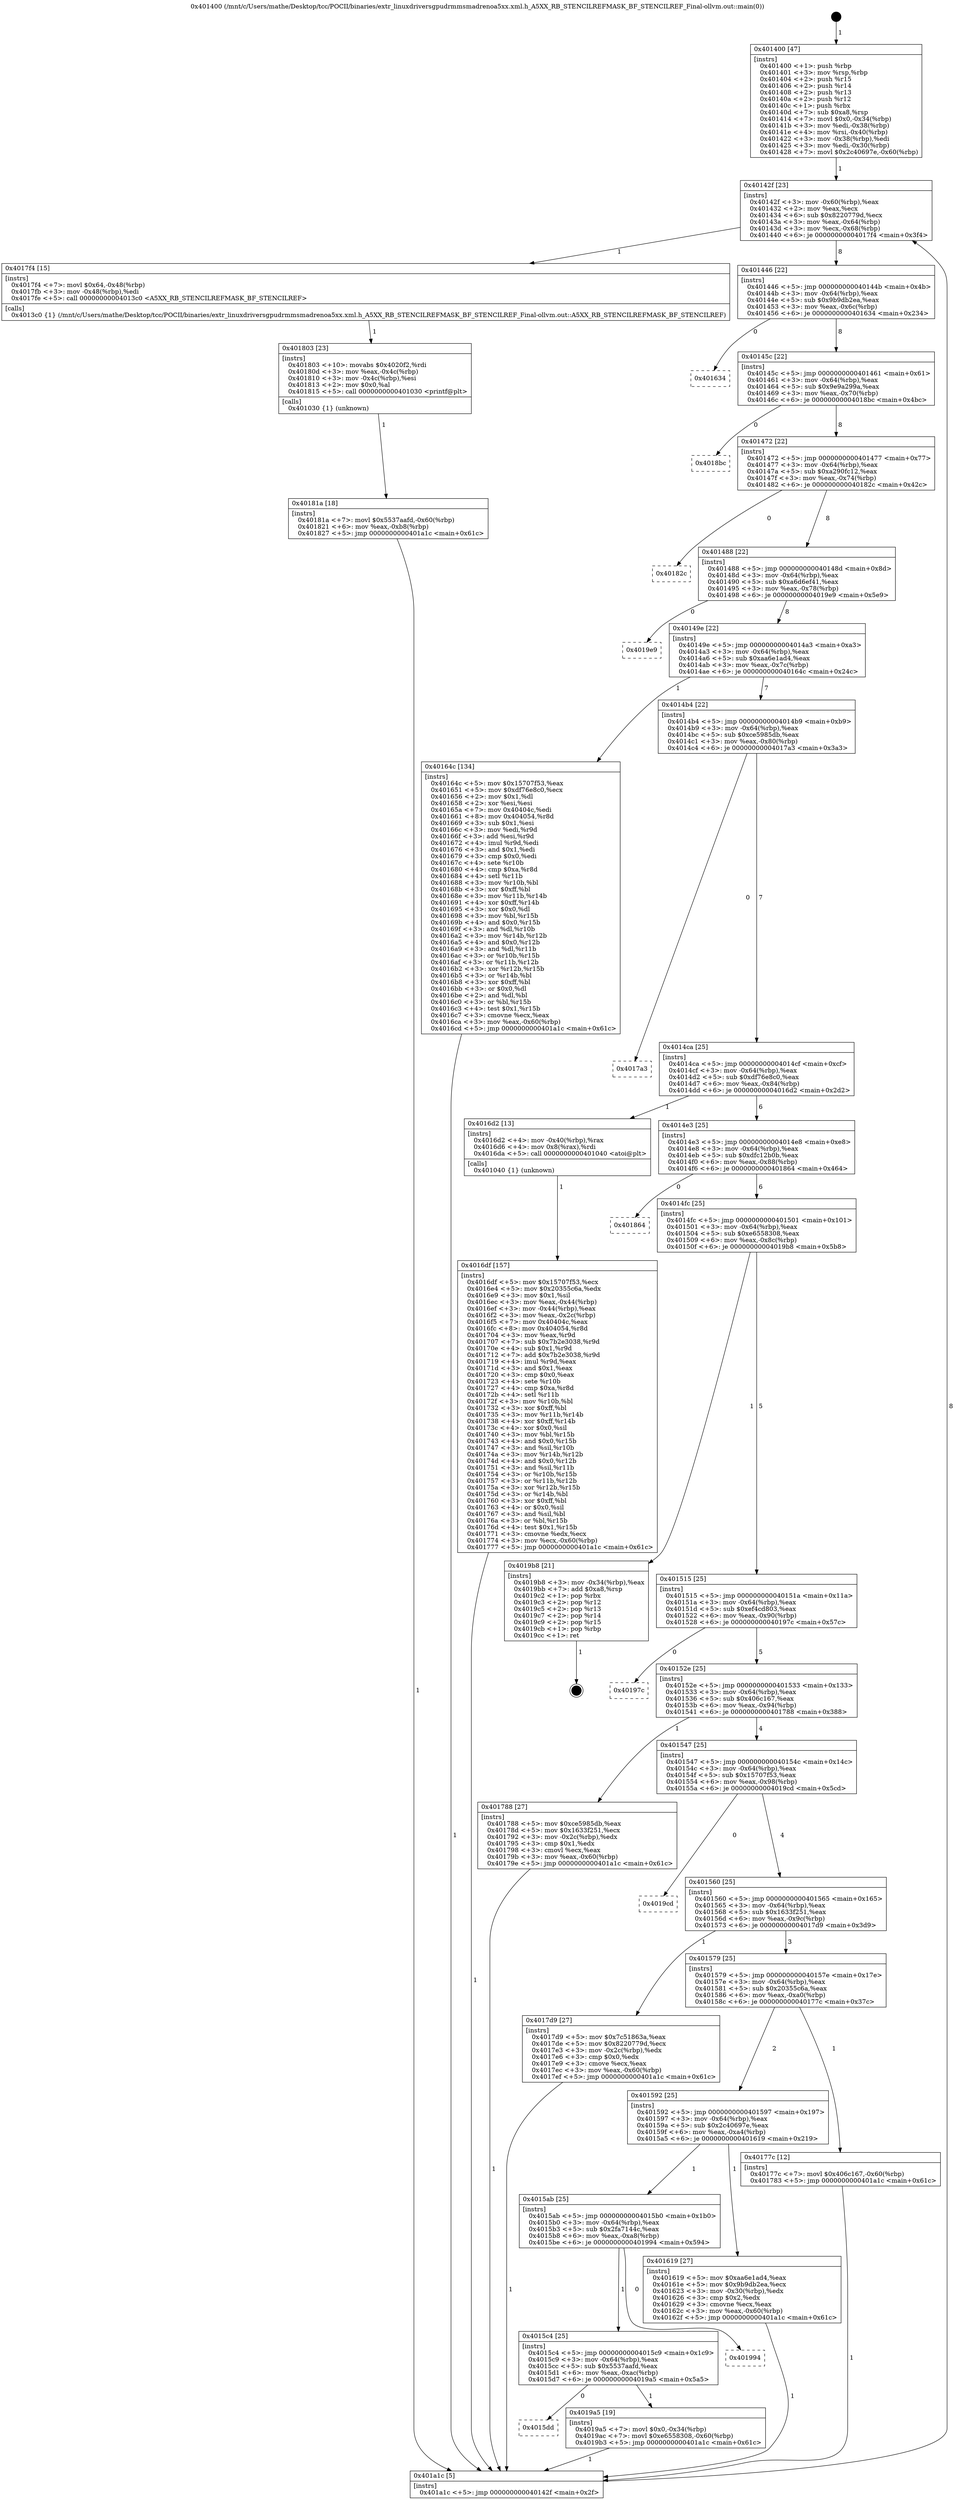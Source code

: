 digraph "0x401400" {
  label = "0x401400 (/mnt/c/Users/mathe/Desktop/tcc/POCII/binaries/extr_linuxdriversgpudrmmsmadrenoa5xx.xml.h_A5XX_RB_STENCILREFMASK_BF_STENCILREF_Final-ollvm.out::main(0))"
  labelloc = "t"
  node[shape=record]

  Entry [label="",width=0.3,height=0.3,shape=circle,fillcolor=black,style=filled]
  "0x40142f" [label="{
     0x40142f [23]\l
     | [instrs]\l
     &nbsp;&nbsp;0x40142f \<+3\>: mov -0x60(%rbp),%eax\l
     &nbsp;&nbsp;0x401432 \<+2\>: mov %eax,%ecx\l
     &nbsp;&nbsp;0x401434 \<+6\>: sub $0x8220779d,%ecx\l
     &nbsp;&nbsp;0x40143a \<+3\>: mov %eax,-0x64(%rbp)\l
     &nbsp;&nbsp;0x40143d \<+3\>: mov %ecx,-0x68(%rbp)\l
     &nbsp;&nbsp;0x401440 \<+6\>: je 00000000004017f4 \<main+0x3f4\>\l
  }"]
  "0x4017f4" [label="{
     0x4017f4 [15]\l
     | [instrs]\l
     &nbsp;&nbsp;0x4017f4 \<+7\>: movl $0x64,-0x48(%rbp)\l
     &nbsp;&nbsp;0x4017fb \<+3\>: mov -0x48(%rbp),%edi\l
     &nbsp;&nbsp;0x4017fe \<+5\>: call 00000000004013c0 \<A5XX_RB_STENCILREFMASK_BF_STENCILREF\>\l
     | [calls]\l
     &nbsp;&nbsp;0x4013c0 \{1\} (/mnt/c/Users/mathe/Desktop/tcc/POCII/binaries/extr_linuxdriversgpudrmmsmadrenoa5xx.xml.h_A5XX_RB_STENCILREFMASK_BF_STENCILREF_Final-ollvm.out::A5XX_RB_STENCILREFMASK_BF_STENCILREF)\l
  }"]
  "0x401446" [label="{
     0x401446 [22]\l
     | [instrs]\l
     &nbsp;&nbsp;0x401446 \<+5\>: jmp 000000000040144b \<main+0x4b\>\l
     &nbsp;&nbsp;0x40144b \<+3\>: mov -0x64(%rbp),%eax\l
     &nbsp;&nbsp;0x40144e \<+5\>: sub $0x9b9db2ea,%eax\l
     &nbsp;&nbsp;0x401453 \<+3\>: mov %eax,-0x6c(%rbp)\l
     &nbsp;&nbsp;0x401456 \<+6\>: je 0000000000401634 \<main+0x234\>\l
  }"]
  Exit [label="",width=0.3,height=0.3,shape=circle,fillcolor=black,style=filled,peripheries=2]
  "0x401634" [label="{
     0x401634\l
  }", style=dashed]
  "0x40145c" [label="{
     0x40145c [22]\l
     | [instrs]\l
     &nbsp;&nbsp;0x40145c \<+5\>: jmp 0000000000401461 \<main+0x61\>\l
     &nbsp;&nbsp;0x401461 \<+3\>: mov -0x64(%rbp),%eax\l
     &nbsp;&nbsp;0x401464 \<+5\>: sub $0x9e9a299a,%eax\l
     &nbsp;&nbsp;0x401469 \<+3\>: mov %eax,-0x70(%rbp)\l
     &nbsp;&nbsp;0x40146c \<+6\>: je 00000000004018bc \<main+0x4bc\>\l
  }"]
  "0x4015dd" [label="{
     0x4015dd\l
  }", style=dashed]
  "0x4018bc" [label="{
     0x4018bc\l
  }", style=dashed]
  "0x401472" [label="{
     0x401472 [22]\l
     | [instrs]\l
     &nbsp;&nbsp;0x401472 \<+5\>: jmp 0000000000401477 \<main+0x77\>\l
     &nbsp;&nbsp;0x401477 \<+3\>: mov -0x64(%rbp),%eax\l
     &nbsp;&nbsp;0x40147a \<+5\>: sub $0xa290fc12,%eax\l
     &nbsp;&nbsp;0x40147f \<+3\>: mov %eax,-0x74(%rbp)\l
     &nbsp;&nbsp;0x401482 \<+6\>: je 000000000040182c \<main+0x42c\>\l
  }"]
  "0x4019a5" [label="{
     0x4019a5 [19]\l
     | [instrs]\l
     &nbsp;&nbsp;0x4019a5 \<+7\>: movl $0x0,-0x34(%rbp)\l
     &nbsp;&nbsp;0x4019ac \<+7\>: movl $0xe6558308,-0x60(%rbp)\l
     &nbsp;&nbsp;0x4019b3 \<+5\>: jmp 0000000000401a1c \<main+0x61c\>\l
  }"]
  "0x40182c" [label="{
     0x40182c\l
  }", style=dashed]
  "0x401488" [label="{
     0x401488 [22]\l
     | [instrs]\l
     &nbsp;&nbsp;0x401488 \<+5\>: jmp 000000000040148d \<main+0x8d\>\l
     &nbsp;&nbsp;0x40148d \<+3\>: mov -0x64(%rbp),%eax\l
     &nbsp;&nbsp;0x401490 \<+5\>: sub $0xa6d6ef41,%eax\l
     &nbsp;&nbsp;0x401495 \<+3\>: mov %eax,-0x78(%rbp)\l
     &nbsp;&nbsp;0x401498 \<+6\>: je 00000000004019e9 \<main+0x5e9\>\l
  }"]
  "0x4015c4" [label="{
     0x4015c4 [25]\l
     | [instrs]\l
     &nbsp;&nbsp;0x4015c4 \<+5\>: jmp 00000000004015c9 \<main+0x1c9\>\l
     &nbsp;&nbsp;0x4015c9 \<+3\>: mov -0x64(%rbp),%eax\l
     &nbsp;&nbsp;0x4015cc \<+5\>: sub $0x5537aafd,%eax\l
     &nbsp;&nbsp;0x4015d1 \<+6\>: mov %eax,-0xac(%rbp)\l
     &nbsp;&nbsp;0x4015d7 \<+6\>: je 00000000004019a5 \<main+0x5a5\>\l
  }"]
  "0x4019e9" [label="{
     0x4019e9\l
  }", style=dashed]
  "0x40149e" [label="{
     0x40149e [22]\l
     | [instrs]\l
     &nbsp;&nbsp;0x40149e \<+5\>: jmp 00000000004014a3 \<main+0xa3\>\l
     &nbsp;&nbsp;0x4014a3 \<+3\>: mov -0x64(%rbp),%eax\l
     &nbsp;&nbsp;0x4014a6 \<+5\>: sub $0xaa6e1ad4,%eax\l
     &nbsp;&nbsp;0x4014ab \<+3\>: mov %eax,-0x7c(%rbp)\l
     &nbsp;&nbsp;0x4014ae \<+6\>: je 000000000040164c \<main+0x24c\>\l
  }"]
  "0x401994" [label="{
     0x401994\l
  }", style=dashed]
  "0x40164c" [label="{
     0x40164c [134]\l
     | [instrs]\l
     &nbsp;&nbsp;0x40164c \<+5\>: mov $0x15707f53,%eax\l
     &nbsp;&nbsp;0x401651 \<+5\>: mov $0xdf76e8c0,%ecx\l
     &nbsp;&nbsp;0x401656 \<+2\>: mov $0x1,%dl\l
     &nbsp;&nbsp;0x401658 \<+2\>: xor %esi,%esi\l
     &nbsp;&nbsp;0x40165a \<+7\>: mov 0x40404c,%edi\l
     &nbsp;&nbsp;0x401661 \<+8\>: mov 0x404054,%r8d\l
     &nbsp;&nbsp;0x401669 \<+3\>: sub $0x1,%esi\l
     &nbsp;&nbsp;0x40166c \<+3\>: mov %edi,%r9d\l
     &nbsp;&nbsp;0x40166f \<+3\>: add %esi,%r9d\l
     &nbsp;&nbsp;0x401672 \<+4\>: imul %r9d,%edi\l
     &nbsp;&nbsp;0x401676 \<+3\>: and $0x1,%edi\l
     &nbsp;&nbsp;0x401679 \<+3\>: cmp $0x0,%edi\l
     &nbsp;&nbsp;0x40167c \<+4\>: sete %r10b\l
     &nbsp;&nbsp;0x401680 \<+4\>: cmp $0xa,%r8d\l
     &nbsp;&nbsp;0x401684 \<+4\>: setl %r11b\l
     &nbsp;&nbsp;0x401688 \<+3\>: mov %r10b,%bl\l
     &nbsp;&nbsp;0x40168b \<+3\>: xor $0xff,%bl\l
     &nbsp;&nbsp;0x40168e \<+3\>: mov %r11b,%r14b\l
     &nbsp;&nbsp;0x401691 \<+4\>: xor $0xff,%r14b\l
     &nbsp;&nbsp;0x401695 \<+3\>: xor $0x0,%dl\l
     &nbsp;&nbsp;0x401698 \<+3\>: mov %bl,%r15b\l
     &nbsp;&nbsp;0x40169b \<+4\>: and $0x0,%r15b\l
     &nbsp;&nbsp;0x40169f \<+3\>: and %dl,%r10b\l
     &nbsp;&nbsp;0x4016a2 \<+3\>: mov %r14b,%r12b\l
     &nbsp;&nbsp;0x4016a5 \<+4\>: and $0x0,%r12b\l
     &nbsp;&nbsp;0x4016a9 \<+3\>: and %dl,%r11b\l
     &nbsp;&nbsp;0x4016ac \<+3\>: or %r10b,%r15b\l
     &nbsp;&nbsp;0x4016af \<+3\>: or %r11b,%r12b\l
     &nbsp;&nbsp;0x4016b2 \<+3\>: xor %r12b,%r15b\l
     &nbsp;&nbsp;0x4016b5 \<+3\>: or %r14b,%bl\l
     &nbsp;&nbsp;0x4016b8 \<+3\>: xor $0xff,%bl\l
     &nbsp;&nbsp;0x4016bb \<+3\>: or $0x0,%dl\l
     &nbsp;&nbsp;0x4016be \<+2\>: and %dl,%bl\l
     &nbsp;&nbsp;0x4016c0 \<+3\>: or %bl,%r15b\l
     &nbsp;&nbsp;0x4016c3 \<+4\>: test $0x1,%r15b\l
     &nbsp;&nbsp;0x4016c7 \<+3\>: cmovne %ecx,%eax\l
     &nbsp;&nbsp;0x4016ca \<+3\>: mov %eax,-0x60(%rbp)\l
     &nbsp;&nbsp;0x4016cd \<+5\>: jmp 0000000000401a1c \<main+0x61c\>\l
  }"]
  "0x4014b4" [label="{
     0x4014b4 [22]\l
     | [instrs]\l
     &nbsp;&nbsp;0x4014b4 \<+5\>: jmp 00000000004014b9 \<main+0xb9\>\l
     &nbsp;&nbsp;0x4014b9 \<+3\>: mov -0x64(%rbp),%eax\l
     &nbsp;&nbsp;0x4014bc \<+5\>: sub $0xce5985db,%eax\l
     &nbsp;&nbsp;0x4014c1 \<+3\>: mov %eax,-0x80(%rbp)\l
     &nbsp;&nbsp;0x4014c4 \<+6\>: je 00000000004017a3 \<main+0x3a3\>\l
  }"]
  "0x40181a" [label="{
     0x40181a [18]\l
     | [instrs]\l
     &nbsp;&nbsp;0x40181a \<+7\>: movl $0x5537aafd,-0x60(%rbp)\l
     &nbsp;&nbsp;0x401821 \<+6\>: mov %eax,-0xb8(%rbp)\l
     &nbsp;&nbsp;0x401827 \<+5\>: jmp 0000000000401a1c \<main+0x61c\>\l
  }"]
  "0x4017a3" [label="{
     0x4017a3\l
  }", style=dashed]
  "0x4014ca" [label="{
     0x4014ca [25]\l
     | [instrs]\l
     &nbsp;&nbsp;0x4014ca \<+5\>: jmp 00000000004014cf \<main+0xcf\>\l
     &nbsp;&nbsp;0x4014cf \<+3\>: mov -0x64(%rbp),%eax\l
     &nbsp;&nbsp;0x4014d2 \<+5\>: sub $0xdf76e8c0,%eax\l
     &nbsp;&nbsp;0x4014d7 \<+6\>: mov %eax,-0x84(%rbp)\l
     &nbsp;&nbsp;0x4014dd \<+6\>: je 00000000004016d2 \<main+0x2d2\>\l
  }"]
  "0x401803" [label="{
     0x401803 [23]\l
     | [instrs]\l
     &nbsp;&nbsp;0x401803 \<+10\>: movabs $0x4020f2,%rdi\l
     &nbsp;&nbsp;0x40180d \<+3\>: mov %eax,-0x4c(%rbp)\l
     &nbsp;&nbsp;0x401810 \<+3\>: mov -0x4c(%rbp),%esi\l
     &nbsp;&nbsp;0x401813 \<+2\>: mov $0x0,%al\l
     &nbsp;&nbsp;0x401815 \<+5\>: call 0000000000401030 \<printf@plt\>\l
     | [calls]\l
     &nbsp;&nbsp;0x401030 \{1\} (unknown)\l
  }"]
  "0x4016d2" [label="{
     0x4016d2 [13]\l
     | [instrs]\l
     &nbsp;&nbsp;0x4016d2 \<+4\>: mov -0x40(%rbp),%rax\l
     &nbsp;&nbsp;0x4016d6 \<+4\>: mov 0x8(%rax),%rdi\l
     &nbsp;&nbsp;0x4016da \<+5\>: call 0000000000401040 \<atoi@plt\>\l
     | [calls]\l
     &nbsp;&nbsp;0x401040 \{1\} (unknown)\l
  }"]
  "0x4014e3" [label="{
     0x4014e3 [25]\l
     | [instrs]\l
     &nbsp;&nbsp;0x4014e3 \<+5\>: jmp 00000000004014e8 \<main+0xe8\>\l
     &nbsp;&nbsp;0x4014e8 \<+3\>: mov -0x64(%rbp),%eax\l
     &nbsp;&nbsp;0x4014eb \<+5\>: sub $0xdfc12b0b,%eax\l
     &nbsp;&nbsp;0x4014f0 \<+6\>: mov %eax,-0x88(%rbp)\l
     &nbsp;&nbsp;0x4014f6 \<+6\>: je 0000000000401864 \<main+0x464\>\l
  }"]
  "0x4016df" [label="{
     0x4016df [157]\l
     | [instrs]\l
     &nbsp;&nbsp;0x4016df \<+5\>: mov $0x15707f53,%ecx\l
     &nbsp;&nbsp;0x4016e4 \<+5\>: mov $0x20355c6a,%edx\l
     &nbsp;&nbsp;0x4016e9 \<+3\>: mov $0x1,%sil\l
     &nbsp;&nbsp;0x4016ec \<+3\>: mov %eax,-0x44(%rbp)\l
     &nbsp;&nbsp;0x4016ef \<+3\>: mov -0x44(%rbp),%eax\l
     &nbsp;&nbsp;0x4016f2 \<+3\>: mov %eax,-0x2c(%rbp)\l
     &nbsp;&nbsp;0x4016f5 \<+7\>: mov 0x40404c,%eax\l
     &nbsp;&nbsp;0x4016fc \<+8\>: mov 0x404054,%r8d\l
     &nbsp;&nbsp;0x401704 \<+3\>: mov %eax,%r9d\l
     &nbsp;&nbsp;0x401707 \<+7\>: sub $0x7b2e3038,%r9d\l
     &nbsp;&nbsp;0x40170e \<+4\>: sub $0x1,%r9d\l
     &nbsp;&nbsp;0x401712 \<+7\>: add $0x7b2e3038,%r9d\l
     &nbsp;&nbsp;0x401719 \<+4\>: imul %r9d,%eax\l
     &nbsp;&nbsp;0x40171d \<+3\>: and $0x1,%eax\l
     &nbsp;&nbsp;0x401720 \<+3\>: cmp $0x0,%eax\l
     &nbsp;&nbsp;0x401723 \<+4\>: sete %r10b\l
     &nbsp;&nbsp;0x401727 \<+4\>: cmp $0xa,%r8d\l
     &nbsp;&nbsp;0x40172b \<+4\>: setl %r11b\l
     &nbsp;&nbsp;0x40172f \<+3\>: mov %r10b,%bl\l
     &nbsp;&nbsp;0x401732 \<+3\>: xor $0xff,%bl\l
     &nbsp;&nbsp;0x401735 \<+3\>: mov %r11b,%r14b\l
     &nbsp;&nbsp;0x401738 \<+4\>: xor $0xff,%r14b\l
     &nbsp;&nbsp;0x40173c \<+4\>: xor $0x0,%sil\l
     &nbsp;&nbsp;0x401740 \<+3\>: mov %bl,%r15b\l
     &nbsp;&nbsp;0x401743 \<+4\>: and $0x0,%r15b\l
     &nbsp;&nbsp;0x401747 \<+3\>: and %sil,%r10b\l
     &nbsp;&nbsp;0x40174a \<+3\>: mov %r14b,%r12b\l
     &nbsp;&nbsp;0x40174d \<+4\>: and $0x0,%r12b\l
     &nbsp;&nbsp;0x401751 \<+3\>: and %sil,%r11b\l
     &nbsp;&nbsp;0x401754 \<+3\>: or %r10b,%r15b\l
     &nbsp;&nbsp;0x401757 \<+3\>: or %r11b,%r12b\l
     &nbsp;&nbsp;0x40175a \<+3\>: xor %r12b,%r15b\l
     &nbsp;&nbsp;0x40175d \<+3\>: or %r14b,%bl\l
     &nbsp;&nbsp;0x401760 \<+3\>: xor $0xff,%bl\l
     &nbsp;&nbsp;0x401763 \<+4\>: or $0x0,%sil\l
     &nbsp;&nbsp;0x401767 \<+3\>: and %sil,%bl\l
     &nbsp;&nbsp;0x40176a \<+3\>: or %bl,%r15b\l
     &nbsp;&nbsp;0x40176d \<+4\>: test $0x1,%r15b\l
     &nbsp;&nbsp;0x401771 \<+3\>: cmovne %edx,%ecx\l
     &nbsp;&nbsp;0x401774 \<+3\>: mov %ecx,-0x60(%rbp)\l
     &nbsp;&nbsp;0x401777 \<+5\>: jmp 0000000000401a1c \<main+0x61c\>\l
  }"]
  "0x401864" [label="{
     0x401864\l
  }", style=dashed]
  "0x4014fc" [label="{
     0x4014fc [25]\l
     | [instrs]\l
     &nbsp;&nbsp;0x4014fc \<+5\>: jmp 0000000000401501 \<main+0x101\>\l
     &nbsp;&nbsp;0x401501 \<+3\>: mov -0x64(%rbp),%eax\l
     &nbsp;&nbsp;0x401504 \<+5\>: sub $0xe6558308,%eax\l
     &nbsp;&nbsp;0x401509 \<+6\>: mov %eax,-0x8c(%rbp)\l
     &nbsp;&nbsp;0x40150f \<+6\>: je 00000000004019b8 \<main+0x5b8\>\l
  }"]
  "0x401400" [label="{
     0x401400 [47]\l
     | [instrs]\l
     &nbsp;&nbsp;0x401400 \<+1\>: push %rbp\l
     &nbsp;&nbsp;0x401401 \<+3\>: mov %rsp,%rbp\l
     &nbsp;&nbsp;0x401404 \<+2\>: push %r15\l
     &nbsp;&nbsp;0x401406 \<+2\>: push %r14\l
     &nbsp;&nbsp;0x401408 \<+2\>: push %r13\l
     &nbsp;&nbsp;0x40140a \<+2\>: push %r12\l
     &nbsp;&nbsp;0x40140c \<+1\>: push %rbx\l
     &nbsp;&nbsp;0x40140d \<+7\>: sub $0xa8,%rsp\l
     &nbsp;&nbsp;0x401414 \<+7\>: movl $0x0,-0x34(%rbp)\l
     &nbsp;&nbsp;0x40141b \<+3\>: mov %edi,-0x38(%rbp)\l
     &nbsp;&nbsp;0x40141e \<+4\>: mov %rsi,-0x40(%rbp)\l
     &nbsp;&nbsp;0x401422 \<+3\>: mov -0x38(%rbp),%edi\l
     &nbsp;&nbsp;0x401425 \<+3\>: mov %edi,-0x30(%rbp)\l
     &nbsp;&nbsp;0x401428 \<+7\>: movl $0x2c40697e,-0x60(%rbp)\l
  }"]
  "0x4019b8" [label="{
     0x4019b8 [21]\l
     | [instrs]\l
     &nbsp;&nbsp;0x4019b8 \<+3\>: mov -0x34(%rbp),%eax\l
     &nbsp;&nbsp;0x4019bb \<+7\>: add $0xa8,%rsp\l
     &nbsp;&nbsp;0x4019c2 \<+1\>: pop %rbx\l
     &nbsp;&nbsp;0x4019c3 \<+2\>: pop %r12\l
     &nbsp;&nbsp;0x4019c5 \<+2\>: pop %r13\l
     &nbsp;&nbsp;0x4019c7 \<+2\>: pop %r14\l
     &nbsp;&nbsp;0x4019c9 \<+2\>: pop %r15\l
     &nbsp;&nbsp;0x4019cb \<+1\>: pop %rbp\l
     &nbsp;&nbsp;0x4019cc \<+1\>: ret\l
  }"]
  "0x401515" [label="{
     0x401515 [25]\l
     | [instrs]\l
     &nbsp;&nbsp;0x401515 \<+5\>: jmp 000000000040151a \<main+0x11a\>\l
     &nbsp;&nbsp;0x40151a \<+3\>: mov -0x64(%rbp),%eax\l
     &nbsp;&nbsp;0x40151d \<+5\>: sub $0xef4cd803,%eax\l
     &nbsp;&nbsp;0x401522 \<+6\>: mov %eax,-0x90(%rbp)\l
     &nbsp;&nbsp;0x401528 \<+6\>: je 000000000040197c \<main+0x57c\>\l
  }"]
  "0x401a1c" [label="{
     0x401a1c [5]\l
     | [instrs]\l
     &nbsp;&nbsp;0x401a1c \<+5\>: jmp 000000000040142f \<main+0x2f\>\l
  }"]
  "0x40197c" [label="{
     0x40197c\l
  }", style=dashed]
  "0x40152e" [label="{
     0x40152e [25]\l
     | [instrs]\l
     &nbsp;&nbsp;0x40152e \<+5\>: jmp 0000000000401533 \<main+0x133\>\l
     &nbsp;&nbsp;0x401533 \<+3\>: mov -0x64(%rbp),%eax\l
     &nbsp;&nbsp;0x401536 \<+5\>: sub $0x406c167,%eax\l
     &nbsp;&nbsp;0x40153b \<+6\>: mov %eax,-0x94(%rbp)\l
     &nbsp;&nbsp;0x401541 \<+6\>: je 0000000000401788 \<main+0x388\>\l
  }"]
  "0x4015ab" [label="{
     0x4015ab [25]\l
     | [instrs]\l
     &nbsp;&nbsp;0x4015ab \<+5\>: jmp 00000000004015b0 \<main+0x1b0\>\l
     &nbsp;&nbsp;0x4015b0 \<+3\>: mov -0x64(%rbp),%eax\l
     &nbsp;&nbsp;0x4015b3 \<+5\>: sub $0x2fa7144c,%eax\l
     &nbsp;&nbsp;0x4015b8 \<+6\>: mov %eax,-0xa8(%rbp)\l
     &nbsp;&nbsp;0x4015be \<+6\>: je 0000000000401994 \<main+0x594\>\l
  }"]
  "0x401788" [label="{
     0x401788 [27]\l
     | [instrs]\l
     &nbsp;&nbsp;0x401788 \<+5\>: mov $0xce5985db,%eax\l
     &nbsp;&nbsp;0x40178d \<+5\>: mov $0x1633f251,%ecx\l
     &nbsp;&nbsp;0x401792 \<+3\>: mov -0x2c(%rbp),%edx\l
     &nbsp;&nbsp;0x401795 \<+3\>: cmp $0x1,%edx\l
     &nbsp;&nbsp;0x401798 \<+3\>: cmovl %ecx,%eax\l
     &nbsp;&nbsp;0x40179b \<+3\>: mov %eax,-0x60(%rbp)\l
     &nbsp;&nbsp;0x40179e \<+5\>: jmp 0000000000401a1c \<main+0x61c\>\l
  }"]
  "0x401547" [label="{
     0x401547 [25]\l
     | [instrs]\l
     &nbsp;&nbsp;0x401547 \<+5\>: jmp 000000000040154c \<main+0x14c\>\l
     &nbsp;&nbsp;0x40154c \<+3\>: mov -0x64(%rbp),%eax\l
     &nbsp;&nbsp;0x40154f \<+5\>: sub $0x15707f53,%eax\l
     &nbsp;&nbsp;0x401554 \<+6\>: mov %eax,-0x98(%rbp)\l
     &nbsp;&nbsp;0x40155a \<+6\>: je 00000000004019cd \<main+0x5cd\>\l
  }"]
  "0x401619" [label="{
     0x401619 [27]\l
     | [instrs]\l
     &nbsp;&nbsp;0x401619 \<+5\>: mov $0xaa6e1ad4,%eax\l
     &nbsp;&nbsp;0x40161e \<+5\>: mov $0x9b9db2ea,%ecx\l
     &nbsp;&nbsp;0x401623 \<+3\>: mov -0x30(%rbp),%edx\l
     &nbsp;&nbsp;0x401626 \<+3\>: cmp $0x2,%edx\l
     &nbsp;&nbsp;0x401629 \<+3\>: cmovne %ecx,%eax\l
     &nbsp;&nbsp;0x40162c \<+3\>: mov %eax,-0x60(%rbp)\l
     &nbsp;&nbsp;0x40162f \<+5\>: jmp 0000000000401a1c \<main+0x61c\>\l
  }"]
  "0x4019cd" [label="{
     0x4019cd\l
  }", style=dashed]
  "0x401560" [label="{
     0x401560 [25]\l
     | [instrs]\l
     &nbsp;&nbsp;0x401560 \<+5\>: jmp 0000000000401565 \<main+0x165\>\l
     &nbsp;&nbsp;0x401565 \<+3\>: mov -0x64(%rbp),%eax\l
     &nbsp;&nbsp;0x401568 \<+5\>: sub $0x1633f251,%eax\l
     &nbsp;&nbsp;0x40156d \<+6\>: mov %eax,-0x9c(%rbp)\l
     &nbsp;&nbsp;0x401573 \<+6\>: je 00000000004017d9 \<main+0x3d9\>\l
  }"]
  "0x401592" [label="{
     0x401592 [25]\l
     | [instrs]\l
     &nbsp;&nbsp;0x401592 \<+5\>: jmp 0000000000401597 \<main+0x197\>\l
     &nbsp;&nbsp;0x401597 \<+3\>: mov -0x64(%rbp),%eax\l
     &nbsp;&nbsp;0x40159a \<+5\>: sub $0x2c40697e,%eax\l
     &nbsp;&nbsp;0x40159f \<+6\>: mov %eax,-0xa4(%rbp)\l
     &nbsp;&nbsp;0x4015a5 \<+6\>: je 0000000000401619 \<main+0x219\>\l
  }"]
  "0x4017d9" [label="{
     0x4017d9 [27]\l
     | [instrs]\l
     &nbsp;&nbsp;0x4017d9 \<+5\>: mov $0x7c51863a,%eax\l
     &nbsp;&nbsp;0x4017de \<+5\>: mov $0x8220779d,%ecx\l
     &nbsp;&nbsp;0x4017e3 \<+3\>: mov -0x2c(%rbp),%edx\l
     &nbsp;&nbsp;0x4017e6 \<+3\>: cmp $0x0,%edx\l
     &nbsp;&nbsp;0x4017e9 \<+3\>: cmove %ecx,%eax\l
     &nbsp;&nbsp;0x4017ec \<+3\>: mov %eax,-0x60(%rbp)\l
     &nbsp;&nbsp;0x4017ef \<+5\>: jmp 0000000000401a1c \<main+0x61c\>\l
  }"]
  "0x401579" [label="{
     0x401579 [25]\l
     | [instrs]\l
     &nbsp;&nbsp;0x401579 \<+5\>: jmp 000000000040157e \<main+0x17e\>\l
     &nbsp;&nbsp;0x40157e \<+3\>: mov -0x64(%rbp),%eax\l
     &nbsp;&nbsp;0x401581 \<+5\>: sub $0x20355c6a,%eax\l
     &nbsp;&nbsp;0x401586 \<+6\>: mov %eax,-0xa0(%rbp)\l
     &nbsp;&nbsp;0x40158c \<+6\>: je 000000000040177c \<main+0x37c\>\l
  }"]
  "0x40177c" [label="{
     0x40177c [12]\l
     | [instrs]\l
     &nbsp;&nbsp;0x40177c \<+7\>: movl $0x406c167,-0x60(%rbp)\l
     &nbsp;&nbsp;0x401783 \<+5\>: jmp 0000000000401a1c \<main+0x61c\>\l
  }"]
  Entry -> "0x401400" [label=" 1"]
  "0x40142f" -> "0x4017f4" [label=" 1"]
  "0x40142f" -> "0x401446" [label=" 8"]
  "0x4019b8" -> Exit [label=" 1"]
  "0x401446" -> "0x401634" [label=" 0"]
  "0x401446" -> "0x40145c" [label=" 8"]
  "0x4019a5" -> "0x401a1c" [label=" 1"]
  "0x40145c" -> "0x4018bc" [label=" 0"]
  "0x40145c" -> "0x401472" [label=" 8"]
  "0x4015c4" -> "0x4015dd" [label=" 0"]
  "0x401472" -> "0x40182c" [label=" 0"]
  "0x401472" -> "0x401488" [label=" 8"]
  "0x4015c4" -> "0x4019a5" [label=" 1"]
  "0x401488" -> "0x4019e9" [label=" 0"]
  "0x401488" -> "0x40149e" [label=" 8"]
  "0x4015ab" -> "0x4015c4" [label=" 1"]
  "0x40149e" -> "0x40164c" [label=" 1"]
  "0x40149e" -> "0x4014b4" [label=" 7"]
  "0x4015ab" -> "0x401994" [label=" 0"]
  "0x4014b4" -> "0x4017a3" [label=" 0"]
  "0x4014b4" -> "0x4014ca" [label=" 7"]
  "0x40181a" -> "0x401a1c" [label=" 1"]
  "0x4014ca" -> "0x4016d2" [label=" 1"]
  "0x4014ca" -> "0x4014e3" [label=" 6"]
  "0x401803" -> "0x40181a" [label=" 1"]
  "0x4014e3" -> "0x401864" [label=" 0"]
  "0x4014e3" -> "0x4014fc" [label=" 6"]
  "0x4017f4" -> "0x401803" [label=" 1"]
  "0x4014fc" -> "0x4019b8" [label=" 1"]
  "0x4014fc" -> "0x401515" [label=" 5"]
  "0x4017d9" -> "0x401a1c" [label=" 1"]
  "0x401515" -> "0x40197c" [label=" 0"]
  "0x401515" -> "0x40152e" [label=" 5"]
  "0x401788" -> "0x401a1c" [label=" 1"]
  "0x40152e" -> "0x401788" [label=" 1"]
  "0x40152e" -> "0x401547" [label=" 4"]
  "0x40177c" -> "0x401a1c" [label=" 1"]
  "0x401547" -> "0x4019cd" [label=" 0"]
  "0x401547" -> "0x401560" [label=" 4"]
  "0x4016df" -> "0x401a1c" [label=" 1"]
  "0x401560" -> "0x4017d9" [label=" 1"]
  "0x401560" -> "0x401579" [label=" 3"]
  "0x40164c" -> "0x401a1c" [label=" 1"]
  "0x401579" -> "0x40177c" [label=" 1"]
  "0x401579" -> "0x401592" [label=" 2"]
  "0x4016d2" -> "0x4016df" [label=" 1"]
  "0x401592" -> "0x401619" [label=" 1"]
  "0x401592" -> "0x4015ab" [label=" 1"]
  "0x401619" -> "0x401a1c" [label=" 1"]
  "0x401400" -> "0x40142f" [label=" 1"]
  "0x401a1c" -> "0x40142f" [label=" 8"]
}
